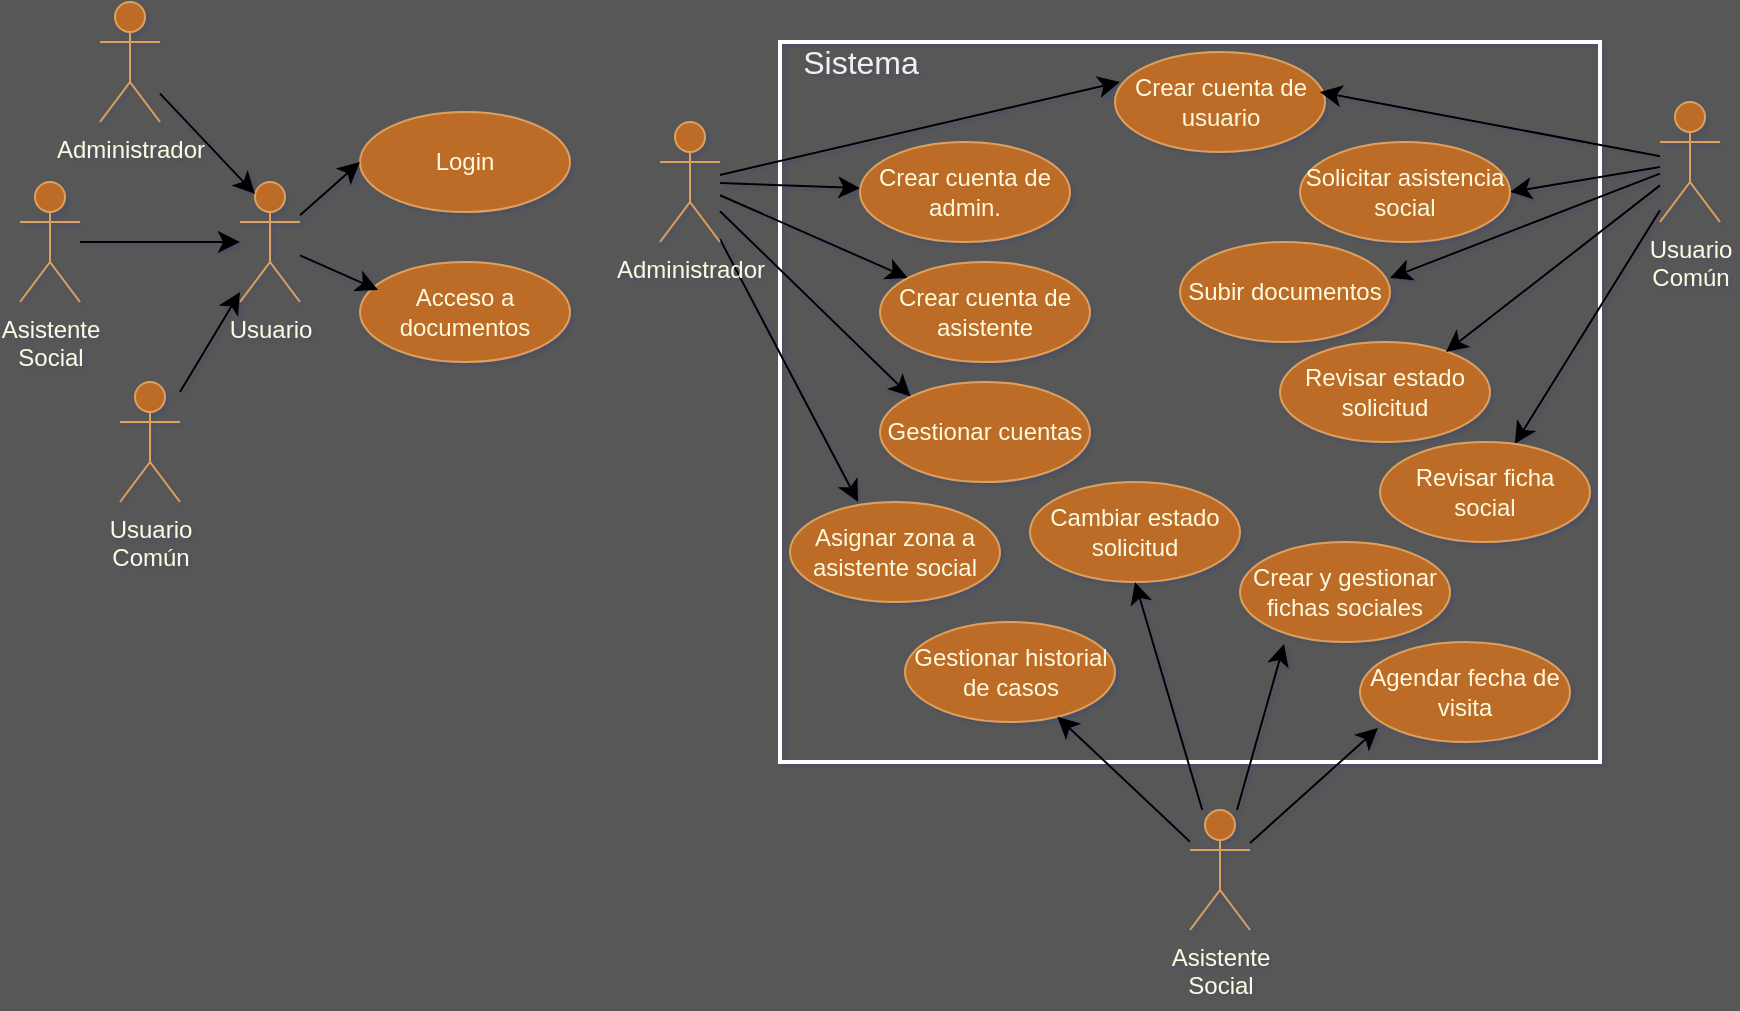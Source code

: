 <mxfile version="22.1.7" type="device">
  <diagram name="Página-1" id="aTf4G8Le42lvdKUkvCgz">
    <mxGraphModel dx="874" dy="488" grid="1" gridSize="10" guides="1" tooltips="1" connect="1" arrows="1" fold="1" page="1" pageScale="1" pageWidth="1169" pageHeight="827" background="#575757" math="0" shadow="1">
      <root>
        <mxCell id="0" />
        <mxCell id="1" parent="0" />
        <mxCell id="jM08fEE16DVDO9m3BxCJ-63" value="" style="rounded=0;whiteSpace=wrap;html=1;fontSize=16;fillColor=none;strokeColor=#FFFFFF;strokeWidth=2;" vertex="1" parent="1">
          <mxGeometry x="410" y="30" width="410" height="360" as="geometry" />
        </mxCell>
        <mxCell id="jM08fEE16DVDO9m3BxCJ-1" value="Administrador" style="shape=umlActor;verticalLabelPosition=bottom;verticalAlign=top;html=1;labelBackgroundColor=none;fillColor=#BC6C25;strokeColor=#DDA15E;fontColor=#FEFAE0;rounded=0;" vertex="1" parent="1">
          <mxGeometry x="70" y="10" width="30" height="60" as="geometry" />
        </mxCell>
        <mxCell id="jM08fEE16DVDO9m3BxCJ-2" value="Login" style="ellipse;whiteSpace=wrap;html=1;labelBackgroundColor=none;fillColor=#BC6C25;strokeColor=#DDA15E;fontColor=#FEFAE0;rounded=0;" vertex="1" parent="1">
          <mxGeometry x="200" y="65" width="105" height="50" as="geometry" />
        </mxCell>
        <mxCell id="jM08fEE16DVDO9m3BxCJ-9" style="edgeStyle=none;curved=1;orthogonalLoop=1;jettySize=auto;html=1;entryX=0;entryY=0.5;entryDx=0;entryDy=0;fontSize=12;startSize=8;endSize=8;" edge="1" parent="1" source="jM08fEE16DVDO9m3BxCJ-3" target="jM08fEE16DVDO9m3BxCJ-2">
          <mxGeometry relative="1" as="geometry" />
        </mxCell>
        <mxCell id="jM08fEE16DVDO9m3BxCJ-3" value="Usuario" style="shape=umlActor;verticalLabelPosition=bottom;verticalAlign=top;html=1;labelBackgroundColor=none;fillColor=#BC6C25;strokeColor=#DDA15E;fontColor=#FEFAE0;rounded=0;" vertex="1" parent="1">
          <mxGeometry x="140" y="100" width="30" height="60" as="geometry" />
        </mxCell>
        <mxCell id="jM08fEE16DVDO9m3BxCJ-11" style="edgeStyle=none;curved=1;orthogonalLoop=1;jettySize=auto;html=1;fontSize=12;startSize=8;endSize=8;" edge="1" parent="1" source="jM08fEE16DVDO9m3BxCJ-4" target="jM08fEE16DVDO9m3BxCJ-3">
          <mxGeometry relative="1" as="geometry" />
        </mxCell>
        <mxCell id="jM08fEE16DVDO9m3BxCJ-4" value="Asistente&lt;br&gt;Social" style="shape=umlActor;verticalLabelPosition=bottom;verticalAlign=top;html=1;labelBackgroundColor=none;fillColor=#BC6C25;strokeColor=#DDA15E;fontColor=#FEFAE0;rounded=0;" vertex="1" parent="1">
          <mxGeometry x="30" y="100" width="30" height="60" as="geometry" />
        </mxCell>
        <mxCell id="jM08fEE16DVDO9m3BxCJ-12" style="edgeStyle=none;curved=1;orthogonalLoop=1;jettySize=auto;html=1;fontSize=12;startSize=8;endSize=8;" edge="1" parent="1" source="jM08fEE16DVDO9m3BxCJ-7" target="jM08fEE16DVDO9m3BxCJ-3">
          <mxGeometry relative="1" as="geometry" />
        </mxCell>
        <mxCell id="jM08fEE16DVDO9m3BxCJ-7" value="Usuario&lt;br style=&quot;border-color: var(--border-color);&quot;&gt;Común" style="shape=umlActor;verticalLabelPosition=bottom;verticalAlign=top;html=1;labelBackgroundColor=none;fillColor=#BC6C25;strokeColor=#DDA15E;fontColor=#FEFAE0;rounded=0;" vertex="1" parent="1">
          <mxGeometry x="80" y="200" width="30" height="60" as="geometry" />
        </mxCell>
        <mxCell id="jM08fEE16DVDO9m3BxCJ-10" style="edgeStyle=none;curved=1;orthogonalLoop=1;jettySize=auto;html=1;entryX=0.25;entryY=0.1;entryDx=0;entryDy=0;entryPerimeter=0;fontSize=12;startSize=8;endSize=8;" edge="1" parent="1" source="jM08fEE16DVDO9m3BxCJ-1" target="jM08fEE16DVDO9m3BxCJ-3">
          <mxGeometry relative="1" as="geometry" />
        </mxCell>
        <mxCell id="jM08fEE16DVDO9m3BxCJ-26" style="edgeStyle=none;curved=1;orthogonalLoop=1;jettySize=auto;html=1;entryX=0.024;entryY=0.3;entryDx=0;entryDy=0;fontSize=12;startSize=8;endSize=8;entryPerimeter=0;" edge="1" parent="1" source="jM08fEE16DVDO9m3BxCJ-19" target="jM08fEE16DVDO9m3BxCJ-23">
          <mxGeometry relative="1" as="geometry" />
        </mxCell>
        <mxCell id="jM08fEE16DVDO9m3BxCJ-29" style="edgeStyle=none;curved=1;orthogonalLoop=1;jettySize=auto;html=1;fontSize=12;startSize=8;endSize=8;" edge="1" parent="1" source="jM08fEE16DVDO9m3BxCJ-19" target="jM08fEE16DVDO9m3BxCJ-28">
          <mxGeometry relative="1" as="geometry" />
        </mxCell>
        <mxCell id="jM08fEE16DVDO9m3BxCJ-36" style="edgeStyle=none;curved=1;orthogonalLoop=1;jettySize=auto;html=1;fontSize=12;startSize=8;endSize=8;entryX=0;entryY=0;entryDx=0;entryDy=0;" edge="1" parent="1" source="jM08fEE16DVDO9m3BxCJ-19" target="jM08fEE16DVDO9m3BxCJ-37">
          <mxGeometry relative="1" as="geometry">
            <mxPoint x="490" y="240" as="targetPoint" />
          </mxGeometry>
        </mxCell>
        <mxCell id="jM08fEE16DVDO9m3BxCJ-39" value="" style="edgeStyle=none;curved=1;orthogonalLoop=1;jettySize=auto;html=1;fontSize=12;startSize=8;endSize=8;entryX=0.324;entryY=0;entryDx=0;entryDy=0;entryPerimeter=0;" edge="1" parent="1" source="jM08fEE16DVDO9m3BxCJ-19" target="jM08fEE16DVDO9m3BxCJ-38">
          <mxGeometry relative="1" as="geometry">
            <mxPoint x="435.879" y="270.012" as="targetPoint" />
          </mxGeometry>
        </mxCell>
        <mxCell id="jM08fEE16DVDO9m3BxCJ-19" value="Administrador" style="shape=umlActor;verticalLabelPosition=bottom;verticalAlign=top;html=1;labelBackgroundColor=none;fillColor=#BC6C25;strokeColor=#DDA15E;fontColor=#FEFAE0;rounded=0;" vertex="1" parent="1">
          <mxGeometry x="350" y="70" width="30" height="60" as="geometry" />
        </mxCell>
        <mxCell id="jM08fEE16DVDO9m3BxCJ-31" style="edgeStyle=none;curved=1;orthogonalLoop=1;jettySize=auto;html=1;fontSize=12;startSize=8;endSize=8;" edge="1" parent="1" source="jM08fEE16DVDO9m3BxCJ-19" target="jM08fEE16DVDO9m3BxCJ-30">
          <mxGeometry relative="1" as="geometry">
            <mxPoint x="480" y="110" as="sourcePoint" />
          </mxGeometry>
        </mxCell>
        <mxCell id="jM08fEE16DVDO9m3BxCJ-20" value="Asistente&lt;br&gt;Social" style="shape=umlActor;verticalLabelPosition=bottom;verticalAlign=top;html=1;labelBackgroundColor=none;fillColor=#BC6C25;strokeColor=#DDA15E;fontColor=#FEFAE0;rounded=0;" vertex="1" parent="1">
          <mxGeometry x="615" y="414" width="30" height="60" as="geometry" />
        </mxCell>
        <mxCell id="jM08fEE16DVDO9m3BxCJ-33" style="edgeStyle=none;curved=1;orthogonalLoop=1;jettySize=auto;html=1;entryX=1;entryY=0.5;entryDx=0;entryDy=0;fontSize=12;startSize=8;endSize=8;" edge="1" parent="1" source="jM08fEE16DVDO9m3BxCJ-21" target="jM08fEE16DVDO9m3BxCJ-32">
          <mxGeometry relative="1" as="geometry" />
        </mxCell>
        <mxCell id="jM08fEE16DVDO9m3BxCJ-66" style="edgeStyle=none;curved=1;orthogonalLoop=1;jettySize=auto;html=1;fontSize=12;startSize=8;endSize=8;" edge="1" parent="1" source="jM08fEE16DVDO9m3BxCJ-21" target="jM08fEE16DVDO9m3BxCJ-65">
          <mxGeometry relative="1" as="geometry" />
        </mxCell>
        <mxCell id="jM08fEE16DVDO9m3BxCJ-21" value="Usuario&lt;br style=&quot;border-color: var(--border-color);&quot;&gt;Común" style="shape=umlActor;verticalLabelPosition=bottom;verticalAlign=top;html=1;labelBackgroundColor=none;fillColor=#BC6C25;strokeColor=#DDA15E;fontColor=#FEFAE0;rounded=0;" vertex="1" parent="1">
          <mxGeometry x="850" y="60" width="30" height="60" as="geometry" />
        </mxCell>
        <mxCell id="jM08fEE16DVDO9m3BxCJ-23" value="Crear cuenta de usuario" style="ellipse;whiteSpace=wrap;html=1;labelBackgroundColor=none;fillColor=#BC6C25;strokeColor=#DDA15E;fontColor=#FEFAE0;rounded=0;" vertex="1" parent="1">
          <mxGeometry x="577.5" y="35" width="105" height="50" as="geometry" />
        </mxCell>
        <mxCell id="jM08fEE16DVDO9m3BxCJ-25" style="edgeStyle=none;curved=1;orthogonalLoop=1;jettySize=auto;html=1;entryX=0.976;entryY=0.4;entryDx=0;entryDy=0;entryPerimeter=0;fontSize=12;startSize=8;endSize=8;" edge="1" parent="1" source="jM08fEE16DVDO9m3BxCJ-21" target="jM08fEE16DVDO9m3BxCJ-23">
          <mxGeometry relative="1" as="geometry" />
        </mxCell>
        <mxCell id="jM08fEE16DVDO9m3BxCJ-28" value="Crear cuenta de admin." style="ellipse;whiteSpace=wrap;html=1;labelBackgroundColor=none;fillColor=#BC6C25;strokeColor=#DDA15E;fontColor=#FEFAE0;rounded=0;" vertex="1" parent="1">
          <mxGeometry x="450" y="80" width="105" height="50" as="geometry" />
        </mxCell>
        <mxCell id="jM08fEE16DVDO9m3BxCJ-30" value="Crear cuenta de asistente" style="ellipse;whiteSpace=wrap;html=1;labelBackgroundColor=none;fillColor=#BC6C25;strokeColor=#DDA15E;fontColor=#FEFAE0;rounded=0;" vertex="1" parent="1">
          <mxGeometry x="460" y="140" width="105" height="50" as="geometry" />
        </mxCell>
        <mxCell id="jM08fEE16DVDO9m3BxCJ-32" value="Solicitar asistencia&lt;br&gt;social" style="ellipse;whiteSpace=wrap;html=1;labelBackgroundColor=none;fillColor=#BC6C25;strokeColor=#DDA15E;fontColor=#FEFAE0;rounded=0;" vertex="1" parent="1">
          <mxGeometry x="670" y="80" width="105" height="50" as="geometry" />
        </mxCell>
        <mxCell id="jM08fEE16DVDO9m3BxCJ-37" value="Gestionar cuentas" style="ellipse;whiteSpace=wrap;html=1;labelBackgroundColor=none;fillColor=#BC6C25;strokeColor=#DDA15E;fontColor=#FEFAE0;rounded=0;" vertex="1" parent="1">
          <mxGeometry x="460" y="200" width="105" height="50" as="geometry" />
        </mxCell>
        <mxCell id="jM08fEE16DVDO9m3BxCJ-38" value="Asignar zona a&lt;br&gt;asistente social" style="ellipse;whiteSpace=wrap;html=1;labelBackgroundColor=none;fillColor=#BC6C25;strokeColor=#DDA15E;fontColor=#FEFAE0;rounded=0;" vertex="1" parent="1">
          <mxGeometry x="415" y="260" width="105" height="50" as="geometry" />
        </mxCell>
        <mxCell id="jM08fEE16DVDO9m3BxCJ-48" value="Revisar estado&lt;br&gt;solicitud" style="ellipse;whiteSpace=wrap;html=1;labelBackgroundColor=none;fillColor=#BC6C25;strokeColor=#DDA15E;fontColor=#FEFAE0;rounded=0;" vertex="1" parent="1">
          <mxGeometry x="660" y="180" width="105" height="50" as="geometry" />
        </mxCell>
        <mxCell id="jM08fEE16DVDO9m3BxCJ-49" style="edgeStyle=none;curved=1;orthogonalLoop=1;jettySize=auto;html=1;entryX=0.79;entryY=0.1;entryDx=0;entryDy=0;entryPerimeter=0;fontSize=12;startSize=8;endSize=8;" edge="1" parent="1" source="jM08fEE16DVDO9m3BxCJ-21" target="jM08fEE16DVDO9m3BxCJ-48">
          <mxGeometry relative="1" as="geometry" />
        </mxCell>
        <mxCell id="jM08fEE16DVDO9m3BxCJ-51" value="Gestionar historial de casos" style="ellipse;whiteSpace=wrap;html=1;labelBackgroundColor=none;fillColor=#BC6C25;strokeColor=#DDA15E;fontColor=#FEFAE0;rounded=0;" vertex="1" parent="1">
          <mxGeometry x="472.5" y="320" width="105" height="50" as="geometry" />
        </mxCell>
        <mxCell id="jM08fEE16DVDO9m3BxCJ-52" style="edgeStyle=none;curved=1;orthogonalLoop=1;jettySize=auto;html=1;fontSize=12;startSize=8;endSize=8;" edge="1" parent="1" source="jM08fEE16DVDO9m3BxCJ-20" target="jM08fEE16DVDO9m3BxCJ-51">
          <mxGeometry relative="1" as="geometry" />
        </mxCell>
        <mxCell id="jM08fEE16DVDO9m3BxCJ-53" value="Cambiar estado&lt;br&gt;solicitud" style="ellipse;whiteSpace=wrap;html=1;labelBackgroundColor=none;fillColor=#BC6C25;strokeColor=#DDA15E;fontColor=#FEFAE0;rounded=0;" vertex="1" parent="1">
          <mxGeometry x="535" y="250" width="105" height="50" as="geometry" />
        </mxCell>
        <mxCell id="jM08fEE16DVDO9m3BxCJ-54" style="edgeStyle=none;curved=1;orthogonalLoop=1;jettySize=auto;html=1;entryX=0.5;entryY=1;entryDx=0;entryDy=0;fontSize=12;startSize=8;endSize=8;" edge="1" parent="1" source="jM08fEE16DVDO9m3BxCJ-20" target="jM08fEE16DVDO9m3BxCJ-53">
          <mxGeometry relative="1" as="geometry" />
        </mxCell>
        <mxCell id="jM08fEE16DVDO9m3BxCJ-55" value="Crear y gestionar fichas sociales" style="ellipse;whiteSpace=wrap;html=1;labelBackgroundColor=none;fillColor=#BC6C25;strokeColor=#DDA15E;fontColor=#FEFAE0;rounded=0;" vertex="1" parent="1">
          <mxGeometry x="640" y="280" width="105" height="50" as="geometry" />
        </mxCell>
        <mxCell id="jM08fEE16DVDO9m3BxCJ-56" style="edgeStyle=none;curved=1;orthogonalLoop=1;jettySize=auto;html=1;entryX=0.21;entryY=1.02;entryDx=0;entryDy=0;entryPerimeter=0;fontSize=12;startSize=8;endSize=8;" edge="1" parent="1" source="jM08fEE16DVDO9m3BxCJ-20" target="jM08fEE16DVDO9m3BxCJ-55">
          <mxGeometry relative="1" as="geometry" />
        </mxCell>
        <mxCell id="jM08fEE16DVDO9m3BxCJ-57" value="Subir documentos" style="ellipse;whiteSpace=wrap;html=1;labelBackgroundColor=none;fillColor=#BC6C25;strokeColor=#DDA15E;fontColor=#FEFAE0;rounded=0;" vertex="1" parent="1">
          <mxGeometry x="610" y="130" width="105" height="50" as="geometry" />
        </mxCell>
        <mxCell id="jM08fEE16DVDO9m3BxCJ-58" value="Acceso a documentos" style="ellipse;whiteSpace=wrap;html=1;labelBackgroundColor=none;fillColor=#BC6C25;strokeColor=#DDA15E;fontColor=#FEFAE0;rounded=0;" vertex="1" parent="1">
          <mxGeometry x="200" y="140" width="105" height="50" as="geometry" />
        </mxCell>
        <mxCell id="jM08fEE16DVDO9m3BxCJ-59" style="edgeStyle=none;curved=1;orthogonalLoop=1;jettySize=auto;html=1;entryX=0.086;entryY=0.28;entryDx=0;entryDy=0;entryPerimeter=0;fontSize=12;startSize=8;endSize=8;" edge="1" parent="1" source="jM08fEE16DVDO9m3BxCJ-3" target="jM08fEE16DVDO9m3BxCJ-58">
          <mxGeometry relative="1" as="geometry" />
        </mxCell>
        <mxCell id="jM08fEE16DVDO9m3BxCJ-60" style="edgeStyle=none;curved=1;orthogonalLoop=1;jettySize=auto;html=1;fontSize=12;startSize=8;endSize=8;entryX=1;entryY=0.36;entryDx=0;entryDy=0;entryPerimeter=0;" edge="1" parent="1" source="jM08fEE16DVDO9m3BxCJ-21" target="jM08fEE16DVDO9m3BxCJ-57">
          <mxGeometry relative="1" as="geometry">
            <mxPoint x="722" y="151" as="targetPoint" />
          </mxGeometry>
        </mxCell>
        <mxCell id="jM08fEE16DVDO9m3BxCJ-61" value="Agendar fecha de visita" style="ellipse;whiteSpace=wrap;html=1;labelBackgroundColor=none;fillColor=#BC6C25;strokeColor=#DDA15E;fontColor=#FEFAE0;rounded=0;" vertex="1" parent="1">
          <mxGeometry x="700" y="330" width="105" height="50" as="geometry" />
        </mxCell>
        <mxCell id="jM08fEE16DVDO9m3BxCJ-62" style="edgeStyle=none;curved=1;orthogonalLoop=1;jettySize=auto;html=1;entryX=0.086;entryY=0.86;entryDx=0;entryDy=0;entryPerimeter=0;fontSize=12;startSize=8;endSize=8;" edge="1" parent="1" source="jM08fEE16DVDO9m3BxCJ-20" target="jM08fEE16DVDO9m3BxCJ-61">
          <mxGeometry relative="1" as="geometry" />
        </mxCell>
        <mxCell id="jM08fEE16DVDO9m3BxCJ-64" value="&lt;font color=&quot;#f0f0f0&quot;&gt;Sistema&lt;/font&gt;" style="text;html=1;align=center;verticalAlign=middle;resizable=0;points=[];autosize=1;strokeColor=none;fillColor=none;fontSize=16;" vertex="1" parent="1">
          <mxGeometry x="410" y="25" width="80" height="30" as="geometry" />
        </mxCell>
        <mxCell id="jM08fEE16DVDO9m3BxCJ-65" value="Revisar ficha social" style="ellipse;whiteSpace=wrap;html=1;labelBackgroundColor=none;fillColor=#BC6C25;strokeColor=#DDA15E;fontColor=#FEFAE0;rounded=0;" vertex="1" parent="1">
          <mxGeometry x="710" y="230" width="105" height="50" as="geometry" />
        </mxCell>
      </root>
    </mxGraphModel>
  </diagram>
</mxfile>
